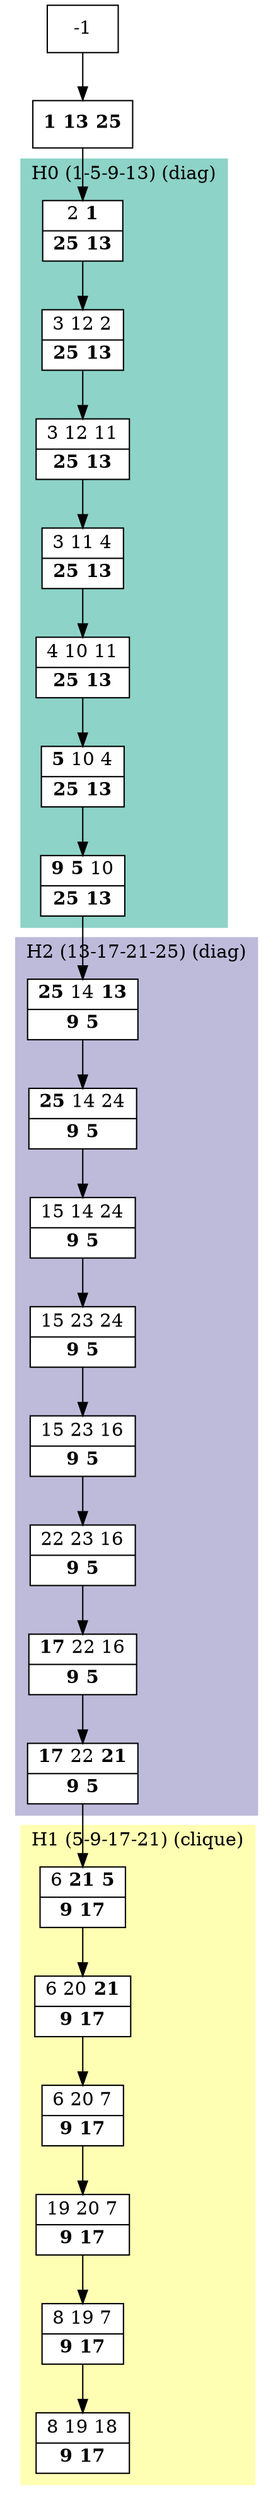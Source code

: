 digraph G {
    node [shape=box];
    subgraph cluster0 {
        node [style=filled,fillcolor=white];
        labeljust="l";
        style=filled;
        color="#8DD3C7";
        H0_0 -> H0_1 -> H0_3 -> H0_4 -> H0_5 -> H0_6 -> H0_7;
        label="H0 (1-5-9-13) (diag)";
    }
    subgraph cluster1 {
        node [style=filled,fillcolor=white];
        labeljust="l";
        style=filled;
        color="#FFFFB3";
        H1_0 -> H1_1 -> H1_2 -> H1_3 -> H1_4 -> H1_5;
        label="H1 (5-9-17-21) (clique)";
    }
    subgraph cluster2 {
        node [style=filled,fillcolor=white];
        labeljust="l";
        style=filled;
        color="#BEBADA";
        H2_0 -> H2_1 -> H2_2 -> H2_3 -> H2_4 -> H2_5 -> H2_6 -> H2_7;
        label="H2 (13-17-21-25) (diag)";
    }
     1 [shape=record,label= <{ <b>1</b> <b>13</b> <b>25</b>}> ];
     -1  ->  1;
     H0_0 [shape=record,label= <{ 2 <b>1</b>|  <b>25</b> <b>13</b>}> ];
     1  ->  H0_0;
     H0_1 [shape=record,label= <{ 3 12 2|  <b>25</b> <b>13</b>}> ];
     H0_3 [shape=record,label= <{ 3 12 11|  <b>25</b> <b>13</b>}> ];
     H0_4 [shape=record,label= <{ 3 11 4|  <b>25</b> <b>13</b>}> ];
     H0_5 [shape=record,label= <{ 4 10 11|  <b>25</b> <b>13</b>}> ];
     H0_6 [shape=record,label= <{ <b>5</b> 10 4|  <b>25</b> <b>13</b>}> ];
     H0_7 [shape=record,label= <{ <b>9</b> <b>5</b> 10|  <b>25</b> <b>13</b>}> ];
     H2_0 [shape=record,label= <{ <b>25</b> 14 <b>13</b>|  <b>9</b> <b>5</b>}> ];
     H0_7  ->  H2_0;
     H2_1 [shape=record,label= <{ <b>25</b> 14 24|  <b>9</b> <b>5</b>}> ];
     H2_2 [shape=record,label= <{ 15 14 24|  <b>9</b> <b>5</b>}> ];
     H2_3 [shape=record,label= <{ 15 23 24|  <b>9</b> <b>5</b>}> ];
     H2_4 [shape=record,label= <{ 15 23 16|  <b>9</b> <b>5</b>}> ];
     H2_5 [shape=record,label= <{ 22 23 16|  <b>9</b> <b>5</b>}> ];
     H2_6 [shape=record,label= <{ <b>17</b> 22 16|  <b>9</b> <b>5</b>}> ];
     H2_7 [shape=record,label= <{ <b>17</b> 22 <b>21</b>|  <b>9</b> <b>5</b>}> ];
     H1_0 [shape=record,label= <{ 6 <b>21</b> <b>5</b>|  <b>9</b> <b>17</b>}> ];
     H2_7  ->  H1_0;
     H1_1 [shape=record,label= <{ 6 20 <b>21</b>|  <b>9</b> <b>17</b>}> ];
     H1_2 [shape=record,label= <{ 6 20 7|  <b>9</b> <b>17</b>}> ];
     H1_3 [shape=record,label= <{ 19 20 7|  <b>9</b> <b>17</b>}> ];
     H1_4 [shape=record,label= <{ 8 19 7|  <b>9</b> <b>17</b>}> ];
     H1_5 [shape=record,label= <{ 8 19 18|  <b>9</b> <b>17</b>}> ];
}

